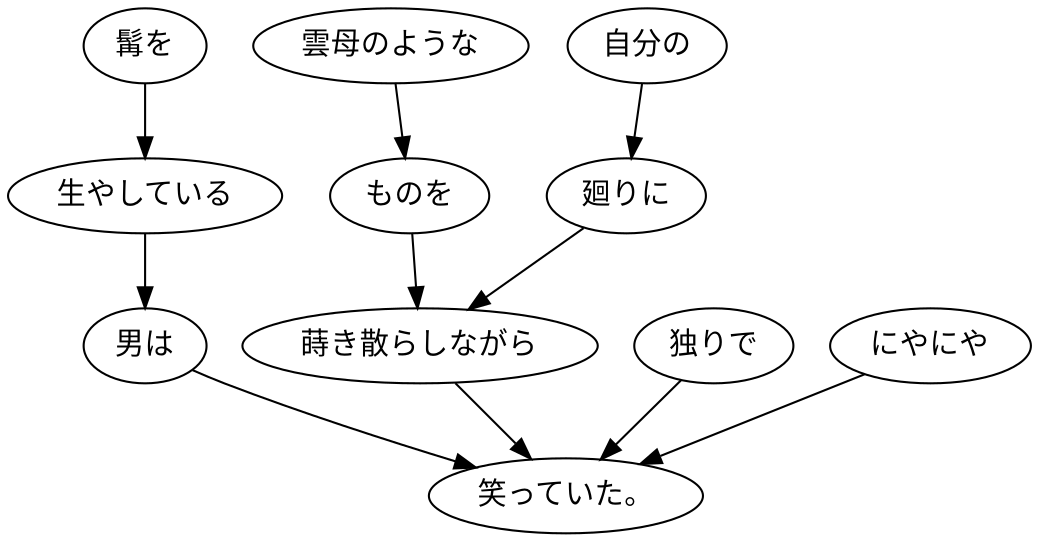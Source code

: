 digraph graph4378 {
	node0 [label="髯を"];
	node1 [label="生やしている"];
	node2 [label="男は"];
	node3 [label="雲母のような"];
	node4 [label="ものを"];
	node5 [label="自分の"];
	node6 [label="廻りに"];
	node7 [label="蒔き散らしながら"];
	node8 [label="独りで"];
	node9 [label="にやにや"];
	node10 [label="笑っていた。"];
	node0 -> node1;
	node1 -> node2;
	node2 -> node10;
	node3 -> node4;
	node4 -> node7;
	node5 -> node6;
	node6 -> node7;
	node7 -> node10;
	node8 -> node10;
	node9 -> node10;
}
